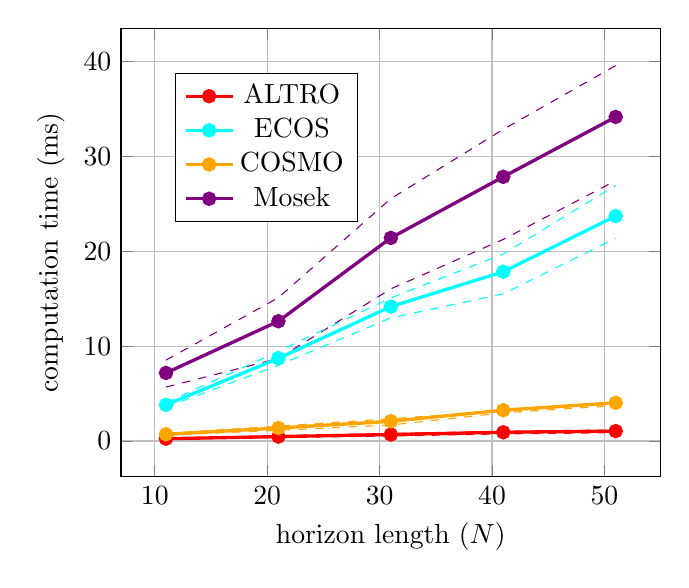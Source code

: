\begin{tikzpicture}
\begin{axis}[xmajorgrids, ymajorgrids, xlabel={horizon length ($N$)}, ylabel={computation time (ms)}, legend style={at={(0.1,0.9)}, anchor={north west}}]
    \addplot+[color={rgb,1:red,1.0;green,0.0;blue,0.0}, no markers, dashed, forget plot]
        coordinates {
            (11,0.189)
            (21,0.367)
            (31,0.523)
            (41,0.75)
            (51,0.867)
        }
        ;
    \addplot+[color={rgb,1:red,0.0;green,1.0;blue,1.0}, no markers, dashed, forget plot]
        coordinates {
            (11,3.57)
            (21,7.982)
            (31,12.978)
            (41,15.511)
            (51,21.378)
        }
        ;
    \addplot+[color={rgb,1:red,1.0;green,0.647;blue,0.0}, no markers, dashed, forget plot]
        coordinates {
            (11,0.608)
            (21,1.126)
            (31,1.69)
            (41,2.97)
            (51,3.731)
        }
        ;
    \addplot+[color={rgb,1:red,0.502;green,0.0;blue,0.502}, no markers, dashed, forget plot]
        coordinates {
            (11,5.684)
            (21,8.698)
            (31,16.036)
            (41,21.252)
            (51,27.439)
        }
        ;
    \addplot+[color={rgb,1:red,1.0;green,0.0;blue,0.0}, no markers, dashed, forget plot]
        coordinates {
            (11,0.273)
            (21,0.562)
            (31,0.785)
            (41,1.017)
            (51,1.164)
        }
        ;
    \addplot+[color={rgb,1:red,0.0;green,1.0;blue,1.0}, no markers, dashed, forget plot]
        coordinates {
            (11,4.029)
            (21,9.454)
            (31,15.082)
            (41,19.714)
            (51,26.944)
        }
        ;
    \addplot+[color={rgb,1:red,1.0;green,0.647;blue,0.0}, no markers, dashed, forget plot]
        coordinates {
            (11,0.812)
            (21,1.568)
            (31,2.345)
            (41,3.153)
            (51,3.896)
        }
        ;
    \addplot+[color={rgb,1:red,0.502;green,0.0;blue,0.502}, no markers, dashed, forget plot]
        coordinates {
            (11,8.524)
            (21,15.109)
            (31,25.546)
            (41,32.852)
            (51,39.573)
        }
        ;
    \addplot+[color={rgb,1:red,1.0;green,0.0;blue,0.0}, very thick, mark={*}, mark options={fill={rgb,1:red,1.0;green,0.0;blue,0.0}}]
        coordinates {
            (11,0.238)
            (21,0.46)
            (31,0.677)
            (41,0.918)
            (51,1.042)
        }
        ;
    \addplot+[color={rgb,1:red,0.0;green,1.0;blue,1.0}, very thick, mark={*}, mark options={fill={rgb,1:red,0.0;green,1.0;blue,1.0}}]
        coordinates {
            (11,3.807)
            (21,8.713)
            (31,14.165)
            (41,17.84)
            (51,23.714)
        }
        ;
    \addplot+[color={rgb,1:red,1.0;green,0.647;blue,0.0}, very thick, mark={*}, mark options={fill={rgb,1:red,1.0;green,0.647;blue,0.0}}]
        coordinates {
            (11,0.699)
            (21,1.366)
            (31,2.076)
            (41,3.246)
            (51,4.027)
        }
        ;
    \addplot+[color={rgb,1:red,0.502;green,0.0;blue,0.502}, very thick, mark={*}, mark options={fill={rgb,1:red,0.502;green,0.0;blue,0.502}}]
        coordinates {
            (11,7.171)
            (21,12.624)
            (31,21.409)
            (41,27.847)
            (51,34.159)
        }
        ;
    \legend{{ALTRO},{ECOS},{COSMO},{Mosek}}
\end{axis}
\end{tikzpicture}
